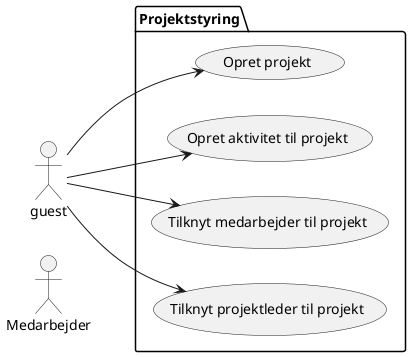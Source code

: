 @startuml 

left to right direction

actor "Medarbejder" as worker

package "Projektstyring" {
    usecase "Opret projekt" as create_project
    usecase "Opret aktivitet til projekt" as create_project_activity
    usecase "Tilknyt medarbejder til projekt" as assign_project_user
    usecase "Tilknyt projektleder til projekt" as assign_project_leader
}

guest --> create_project
guest --> create_project_activity
guest --> assign_project_user
guest --> assign_project_leader



@enduml